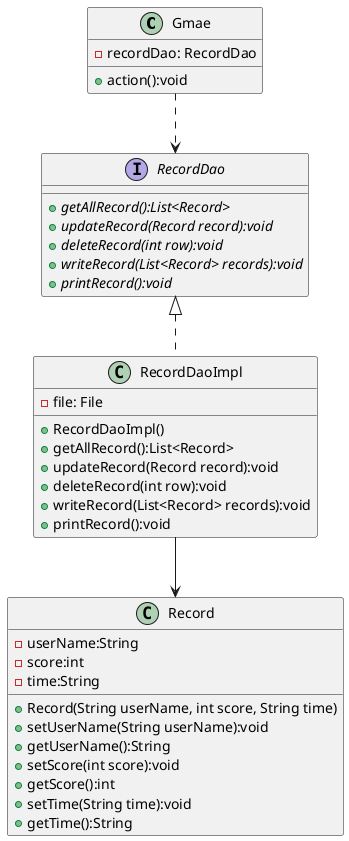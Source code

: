 @startuml
'https://plantuml.com/class-diagram

class Gmae{
    - recordDao: RecordDao
    + action():void
}

interface RecordDao{
    + {abstract} getAllRecord():List<Record>
    + {abstract} updateRecord(Record record):void
    + {abstract} deleteRecord(int row):void
    + {abstract} writeRecord(List<Record> records):void
    + {abstract} printRecord():void
}

class RecordDaoImpl{
    - file: File
    + RecordDaoImpl()
    + getAllRecord():List<Record>
    + updateRecord(Record record):void
    + deleteRecord(int row):void
    + writeRecord(List<Record> records):void
    + printRecord():void
}

class Record{
    - userName:String
    - score:int
    - time:String
    + Record(String userName, int score, String time)
    + setUserName(String userName):void
    + getUserName():String
    + setScore(int score):void
    + getScore():int
    + setTime(String time):void
    + getTime():String
}

RecordDao <|.. RecordDaoImpl
Gmae ..> RecordDao
RecordDaoImpl --> Record


@enduml